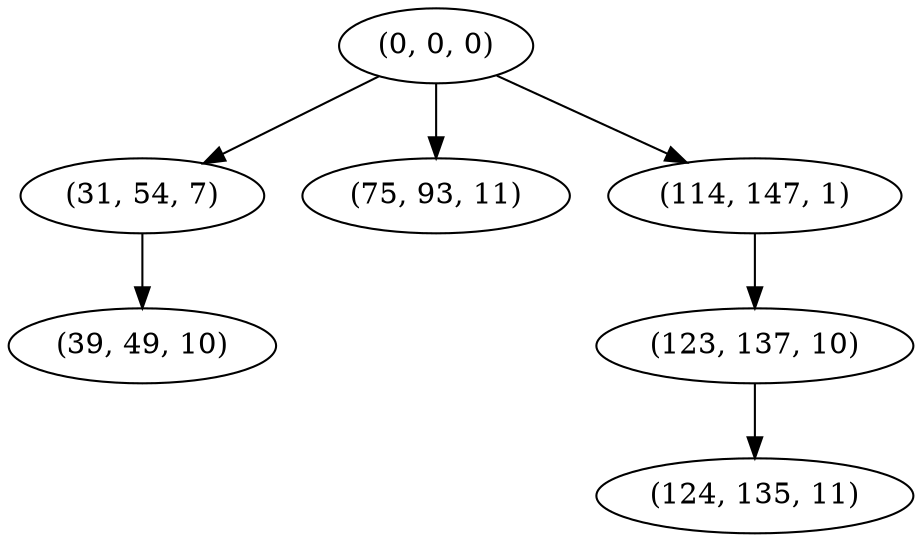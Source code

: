 digraph tree {
    "(0, 0, 0)";
    "(31, 54, 7)";
    "(39, 49, 10)";
    "(75, 93, 11)";
    "(114, 147, 1)";
    "(123, 137, 10)";
    "(124, 135, 11)";
    "(0, 0, 0)" -> "(31, 54, 7)";
    "(0, 0, 0)" -> "(75, 93, 11)";
    "(0, 0, 0)" -> "(114, 147, 1)";
    "(31, 54, 7)" -> "(39, 49, 10)";
    "(114, 147, 1)" -> "(123, 137, 10)";
    "(123, 137, 10)" -> "(124, 135, 11)";
}
